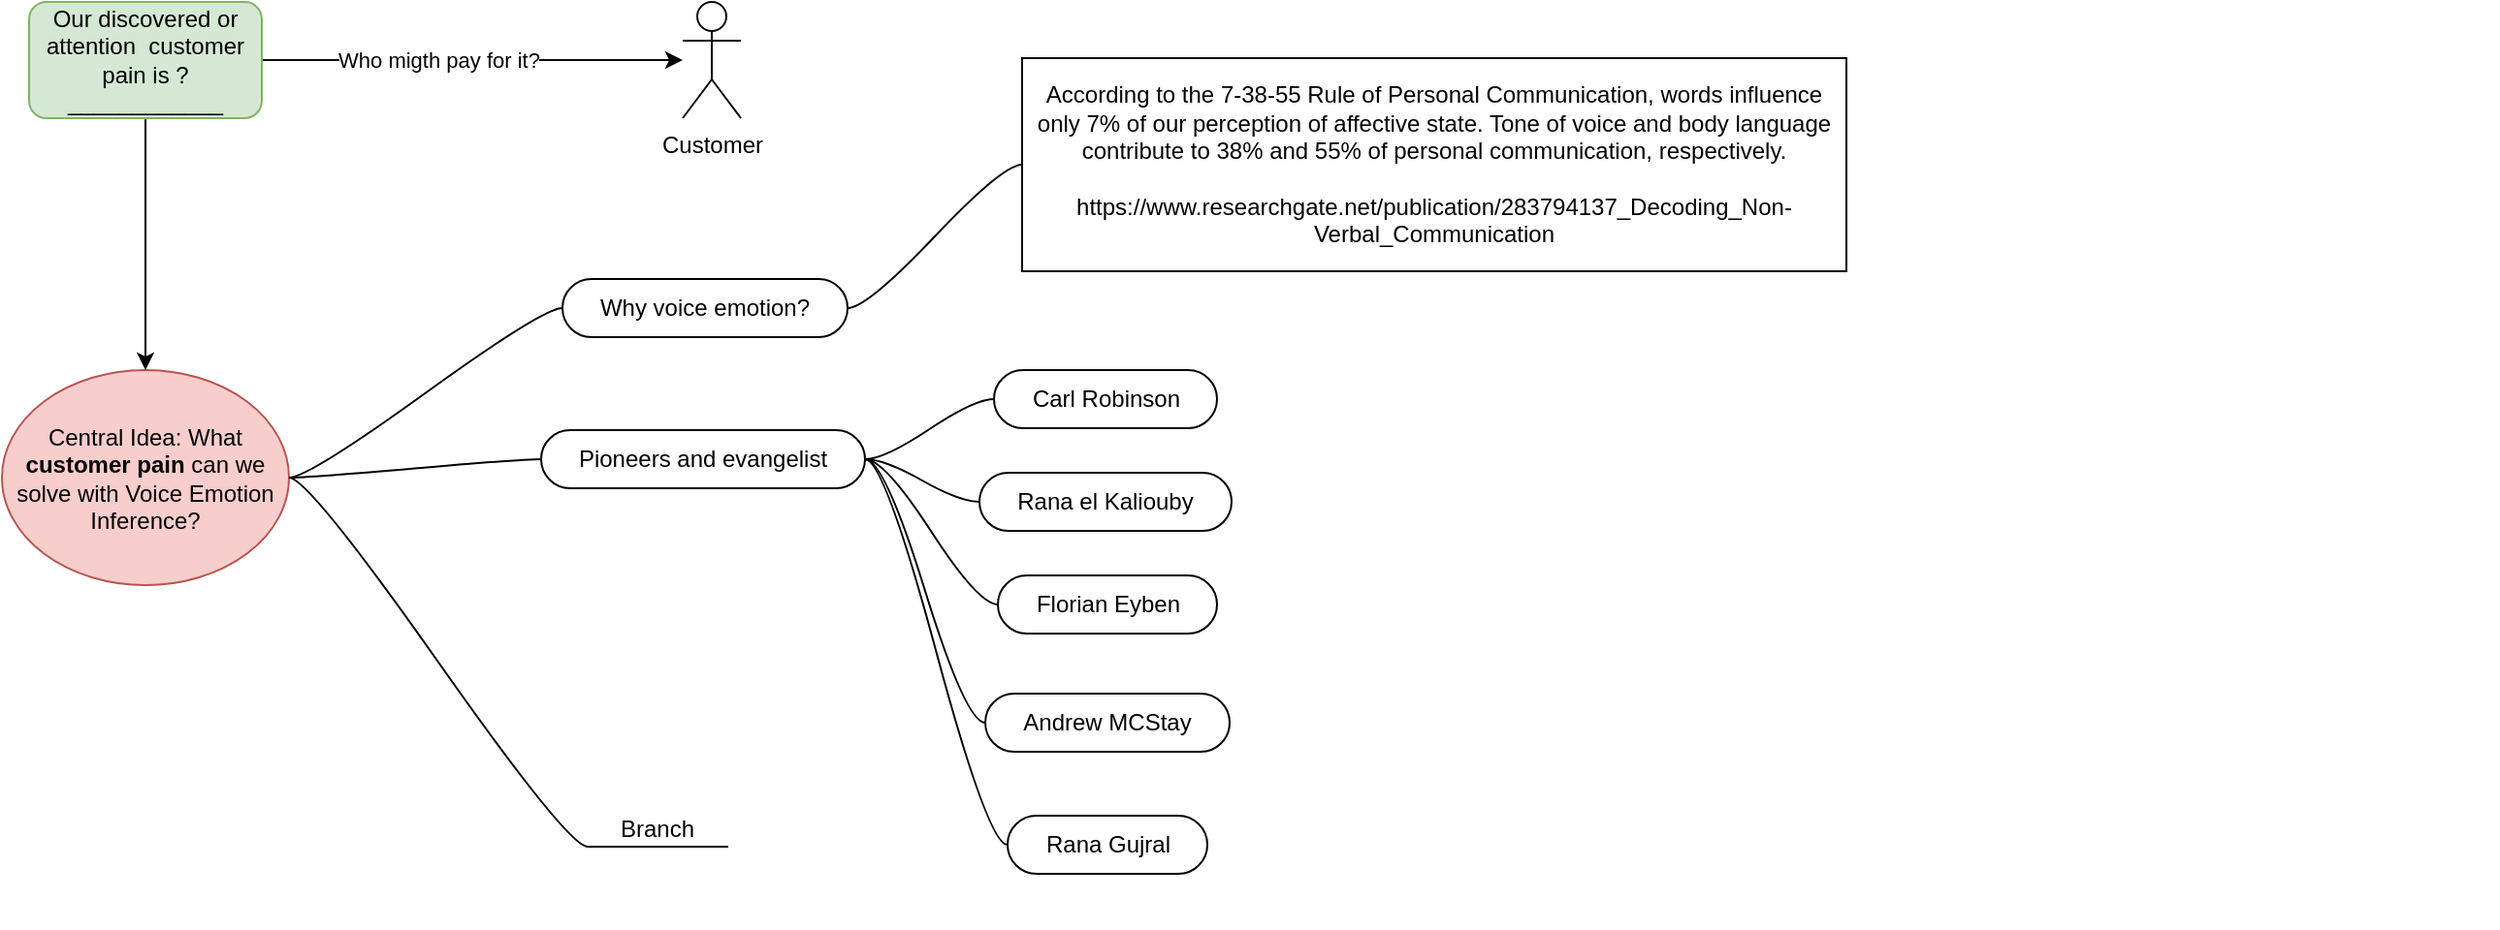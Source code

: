 <mxfile version="20.8.23" type="device"><diagram name="Page-1" id="-_rnX1O6vm8Izhrkkn8P"><mxGraphModel dx="1080" dy="648" grid="0" gridSize="10" guides="1" tooltips="1" connect="1" arrows="1" fold="1" page="1" pageScale="1" pageWidth="1169" pageHeight="827" math="0" shadow="0"><root><mxCell id="0"/><mxCell id="1" parent="0"/><mxCell id="-ORlsQFbIjHmuIFInHwR-46" value="" style="swimlane;startSize=20;horizontal=1;containerType=tree;strokeColor=none;fillColor=default;" vertex="1" parent="1"><mxGeometry x="89" y="205" width="1273" height="334" as="geometry"/></mxCell><mxCell id="-ORlsQFbIjHmuIFInHwR-47" value="" style="edgeStyle=entityRelationEdgeStyle;startArrow=none;endArrow=none;segment=10;curved=1;sourcePerimeterSpacing=0;targetPerimeterSpacing=0;rounded=0;" edge="1" parent="-ORlsQFbIjHmuIFInHwR-46" source="-ORlsQFbIjHmuIFInHwR-51" target="-ORlsQFbIjHmuIFInHwR-52"><mxGeometry relative="1" as="geometry"/></mxCell><mxCell id="-ORlsQFbIjHmuIFInHwR-48" value="" style="edgeStyle=entityRelationEdgeStyle;startArrow=none;endArrow=none;segment=10;curved=1;sourcePerimeterSpacing=0;targetPerimeterSpacing=0;rounded=0;" edge="1" parent="-ORlsQFbIjHmuIFInHwR-46" source="-ORlsQFbIjHmuIFInHwR-51" target="-ORlsQFbIjHmuIFInHwR-53"><mxGeometry relative="1" as="geometry"/></mxCell><mxCell id="-ORlsQFbIjHmuIFInHwR-51" value="Central Idea: What &lt;b&gt;customer pain&lt;/b&gt; can we solve with Voice Emotion Inference?" style="ellipse;whiteSpace=wrap;html=1;align=center;treeFolding=1;treeMoving=1;newEdgeStyle={&quot;edgeStyle&quot;:&quot;entityRelationEdgeStyle&quot;,&quot;startArrow&quot;:&quot;none&quot;,&quot;endArrow&quot;:&quot;none&quot;,&quot;segment&quot;:10,&quot;curved&quot;:1,&quot;sourcePerimeterSpacing&quot;:0,&quot;targetPerimeterSpacing&quot;:0};strokeColor=#b85450;fillColor=#f8cecc;" vertex="1" parent="-ORlsQFbIjHmuIFInHwR-46"><mxGeometry x="-14" y="46" width="148" height="111" as="geometry"/></mxCell><mxCell id="-ORlsQFbIjHmuIFInHwR-52" value="Why voice emotion?" style="whiteSpace=wrap;html=1;rounded=1;arcSize=50;align=center;verticalAlign=middle;strokeWidth=1;autosize=1;spacing=4;treeFolding=1;treeMoving=1;newEdgeStyle={&quot;edgeStyle&quot;:&quot;entityRelationEdgeStyle&quot;,&quot;startArrow&quot;:&quot;none&quot;,&quot;endArrow&quot;:&quot;none&quot;,&quot;segment&quot;:10,&quot;curved&quot;:1,&quot;sourcePerimeterSpacing&quot;:0,&quot;targetPerimeterSpacing&quot;:0};strokeColor=default;fillColor=default;" vertex="1" parent="-ORlsQFbIjHmuIFInHwR-46"><mxGeometry x="275" y="-1" width="147" height="30" as="geometry"/></mxCell><mxCell id="-ORlsQFbIjHmuIFInHwR-53" value="Branch" style="whiteSpace=wrap;html=1;shape=partialRectangle;top=0;left=0;bottom=1;right=0;points=[[0,1],[1,1]];fillColor=none;align=center;verticalAlign=bottom;routingCenterY=0.5;snapToPoint=1;autosize=1;treeFolding=1;treeMoving=1;newEdgeStyle={&quot;edgeStyle&quot;:&quot;entityRelationEdgeStyle&quot;,&quot;startArrow&quot;:&quot;none&quot;,&quot;endArrow&quot;:&quot;none&quot;,&quot;segment&quot;:10,&quot;curved&quot;:1,&quot;sourcePerimeterSpacing&quot;:0,&quot;targetPerimeterSpacing&quot;:0};strokeColor=default;" vertex="1" parent="-ORlsQFbIjHmuIFInHwR-46"><mxGeometry x="288" y="266" width="72" height="26" as="geometry"/></mxCell><mxCell id="-ORlsQFbIjHmuIFInHwR-73" value="" style="edgeStyle=entityRelationEdgeStyle;startArrow=none;endArrow=none;segment=10;curved=1;sourcePerimeterSpacing=0;targetPerimeterSpacing=0;rounded=0;" edge="1" target="-ORlsQFbIjHmuIFInHwR-74" source="-ORlsQFbIjHmuIFInHwR-52" parent="-ORlsQFbIjHmuIFInHwR-46"><mxGeometry relative="1" as="geometry"><mxPoint x="247" y="307" as="sourcePoint"/></mxGeometry></mxCell><mxCell id="-ORlsQFbIjHmuIFInHwR-74" value="According to the 7-38-55 Rule of Personal Communication, words influence only 7% of our perception of affective state. Tone of voice and body language contribute to 38% and 55% of personal communication, respectively.&lt;br&gt;&lt;br&gt;https://www.researchgate.net/publication/283794137_Decoding_Non-Verbal_Communication" style="whiteSpace=wrap;html=1;rounded=0;arcSize=50;align=center;verticalAlign=middle;strokeWidth=1;autosize=1;spacing=4;treeFolding=1;treeMoving=1;newEdgeStyle={&quot;edgeStyle&quot;:&quot;entityRelationEdgeStyle&quot;,&quot;startArrow&quot;:&quot;none&quot;,&quot;endArrow&quot;:&quot;none&quot;,&quot;segment&quot;:10,&quot;curved&quot;:1,&quot;sourcePerimeterSpacing&quot;:0,&quot;targetPerimeterSpacing&quot;:0};strokeColor=default;fillColor=default;" vertex="1" parent="-ORlsQFbIjHmuIFInHwR-46"><mxGeometry x="512" y="-115" width="425" height="110" as="geometry"/></mxCell><mxCell id="-ORlsQFbIjHmuIFInHwR-79" value="" style="edgeStyle=entityRelationEdgeStyle;startArrow=none;endArrow=none;segment=10;curved=1;sourcePerimeterSpacing=0;targetPerimeterSpacing=0;rounded=0;" edge="1" target="-ORlsQFbIjHmuIFInHwR-80" source="-ORlsQFbIjHmuIFInHwR-51" parent="-ORlsQFbIjHmuIFInHwR-46"><mxGeometry relative="1" as="geometry"><mxPoint x="247" y="307" as="sourcePoint"/></mxGeometry></mxCell><mxCell id="-ORlsQFbIjHmuIFInHwR-80" value="Pioneers and&amp;nbsp;evangelist" style="whiteSpace=wrap;html=1;rounded=1;arcSize=50;align=center;verticalAlign=middle;strokeWidth=1;autosize=1;spacing=4;treeFolding=1;treeMoving=1;newEdgeStyle={&quot;edgeStyle&quot;:&quot;entityRelationEdgeStyle&quot;,&quot;startArrow&quot;:&quot;none&quot;,&quot;endArrow&quot;:&quot;none&quot;,&quot;segment&quot;:10,&quot;curved&quot;:1,&quot;sourcePerimeterSpacing&quot;:0,&quot;targetPerimeterSpacing&quot;:0};strokeColor=default;fillColor=default;" vertex="1" parent="-ORlsQFbIjHmuIFInHwR-46"><mxGeometry x="264" y="77" width="167" height="30" as="geometry"/></mxCell><mxCell id="-ORlsQFbIjHmuIFInHwR-81" value="" style="edgeStyle=entityRelationEdgeStyle;startArrow=none;endArrow=none;segment=10;curved=1;sourcePerimeterSpacing=0;targetPerimeterSpacing=0;rounded=0;" edge="1" target="-ORlsQFbIjHmuIFInHwR-82" source="-ORlsQFbIjHmuIFInHwR-80" parent="-ORlsQFbIjHmuIFInHwR-46"><mxGeometry relative="1" as="geometry"><mxPoint x="247" y="307" as="sourcePoint"/></mxGeometry></mxCell><mxCell id="-ORlsQFbIjHmuIFInHwR-82" value="Carl Robinson" style="whiteSpace=wrap;html=1;rounded=1;arcSize=50;align=center;verticalAlign=middle;strokeWidth=1;autosize=1;spacing=4;treeFolding=1;treeMoving=1;newEdgeStyle={&quot;edgeStyle&quot;:&quot;entityRelationEdgeStyle&quot;,&quot;startArrow&quot;:&quot;none&quot;,&quot;endArrow&quot;:&quot;none&quot;,&quot;segment&quot;:10,&quot;curved&quot;:1,&quot;sourcePerimeterSpacing&quot;:0,&quot;targetPerimeterSpacing&quot;:0};strokeColor=default;fillColor=default;" vertex="1" parent="-ORlsQFbIjHmuIFInHwR-46"><mxGeometry x="497.5" y="46" width="115" height="30" as="geometry"/></mxCell><mxCell id="-ORlsQFbIjHmuIFInHwR-83" value="" style="edgeStyle=entityRelationEdgeStyle;startArrow=none;endArrow=none;segment=10;curved=1;sourcePerimeterSpacing=0;targetPerimeterSpacing=0;rounded=0;" edge="1" target="-ORlsQFbIjHmuIFInHwR-84" source="-ORlsQFbIjHmuIFInHwR-80" parent="-ORlsQFbIjHmuIFInHwR-46"><mxGeometry relative="1" as="geometry"><mxPoint x="520" y="297" as="sourcePoint"/></mxGeometry></mxCell><mxCell id="-ORlsQFbIjHmuIFInHwR-84" value="Rana el Kaliouby" style="whiteSpace=wrap;html=1;rounded=1;arcSize=50;align=center;verticalAlign=middle;strokeWidth=1;autosize=1;spacing=4;treeFolding=1;treeMoving=1;newEdgeStyle={&quot;edgeStyle&quot;:&quot;entityRelationEdgeStyle&quot;,&quot;startArrow&quot;:&quot;none&quot;,&quot;endArrow&quot;:&quot;none&quot;,&quot;segment&quot;:10,&quot;curved&quot;:1,&quot;sourcePerimeterSpacing&quot;:0,&quot;targetPerimeterSpacing&quot;:0};strokeColor=default;fillColor=default;" vertex="1" parent="-ORlsQFbIjHmuIFInHwR-46"><mxGeometry x="490" y="99" width="130" height="30" as="geometry"/></mxCell><mxCell id="-ORlsQFbIjHmuIFInHwR-85" value="" style="edgeStyle=entityRelationEdgeStyle;startArrow=none;endArrow=none;segment=10;curved=1;sourcePerimeterSpacing=0;targetPerimeterSpacing=0;rounded=0;" edge="1" target="-ORlsQFbIjHmuIFInHwR-86" source="-ORlsQFbIjHmuIFInHwR-80" parent="-ORlsQFbIjHmuIFInHwR-46"><mxGeometry relative="1" as="geometry"><mxPoint x="520" y="297" as="sourcePoint"/></mxGeometry></mxCell><mxCell id="-ORlsQFbIjHmuIFInHwR-86" value="Florian Eyben" style="whiteSpace=wrap;html=1;rounded=1;arcSize=50;align=center;verticalAlign=middle;strokeWidth=1;autosize=1;spacing=4;treeFolding=1;treeMoving=1;newEdgeStyle={&quot;edgeStyle&quot;:&quot;entityRelationEdgeStyle&quot;,&quot;startArrow&quot;:&quot;none&quot;,&quot;endArrow&quot;:&quot;none&quot;,&quot;segment&quot;:10,&quot;curved&quot;:1,&quot;sourcePerimeterSpacing&quot;:0,&quot;targetPerimeterSpacing&quot;:0};strokeColor=default;fillColor=default;" vertex="1" parent="-ORlsQFbIjHmuIFInHwR-46"><mxGeometry x="499.5" y="152" width="113" height="30" as="geometry"/></mxCell><mxCell id="-ORlsQFbIjHmuIFInHwR-87" value="" style="edgeStyle=entityRelationEdgeStyle;startArrow=none;endArrow=none;segment=10;curved=1;sourcePerimeterSpacing=0;targetPerimeterSpacing=0;rounded=0;" edge="1" target="-ORlsQFbIjHmuIFInHwR-88" source="-ORlsQFbIjHmuIFInHwR-80" parent="-ORlsQFbIjHmuIFInHwR-46"><mxGeometry relative="1" as="geometry"><mxPoint x="520" y="297" as="sourcePoint"/></mxGeometry></mxCell><mxCell id="-ORlsQFbIjHmuIFInHwR-88" value="Andrew MCStay" style="whiteSpace=wrap;html=1;rounded=1;arcSize=50;align=center;verticalAlign=middle;strokeWidth=1;autosize=1;spacing=4;treeFolding=1;treeMoving=1;newEdgeStyle={&quot;edgeStyle&quot;:&quot;entityRelationEdgeStyle&quot;,&quot;startArrow&quot;:&quot;none&quot;,&quot;endArrow&quot;:&quot;none&quot;,&quot;segment&quot;:10,&quot;curved&quot;:1,&quot;sourcePerimeterSpacing&quot;:0,&quot;targetPerimeterSpacing&quot;:0};strokeColor=default;fillColor=default;" vertex="1" parent="-ORlsQFbIjHmuIFInHwR-46"><mxGeometry x="493" y="213" width="126" height="30" as="geometry"/></mxCell><mxCell id="-ORlsQFbIjHmuIFInHwR-89" value="" style="edgeStyle=entityRelationEdgeStyle;startArrow=none;endArrow=none;segment=10;curved=1;sourcePerimeterSpacing=0;targetPerimeterSpacing=0;rounded=0;" edge="1" target="-ORlsQFbIjHmuIFInHwR-90" source="-ORlsQFbIjHmuIFInHwR-80" parent="-ORlsQFbIjHmuIFInHwR-46"><mxGeometry relative="1" as="geometry"><mxPoint x="520" y="297" as="sourcePoint"/></mxGeometry></mxCell><mxCell id="-ORlsQFbIjHmuIFInHwR-90" value="Rana Gujral" style="whiteSpace=wrap;html=1;rounded=1;arcSize=50;align=center;verticalAlign=middle;strokeWidth=1;autosize=1;spacing=4;treeFolding=1;treeMoving=1;newEdgeStyle={&quot;edgeStyle&quot;:&quot;entityRelationEdgeStyle&quot;,&quot;startArrow&quot;:&quot;none&quot;,&quot;endArrow&quot;:&quot;none&quot;,&quot;segment&quot;:10,&quot;curved&quot;:1,&quot;sourcePerimeterSpacing&quot;:0,&quot;targetPerimeterSpacing&quot;:0};strokeColor=default;fillColor=default;" vertex="1" parent="-ORlsQFbIjHmuIFInHwR-46"><mxGeometry x="504.5" y="276" width="103" height="30" as="geometry"/></mxCell><mxCell id="-ORlsQFbIjHmuIFInHwR-56" value="Customer" style="shape=umlActor;verticalLabelPosition=bottom;verticalAlign=top;html=1;outlineConnect=0;strokeColor=default;fillColor=default;" vertex="1" parent="1"><mxGeometry x="426" y="61" width="30" height="60" as="geometry"/></mxCell><mxCell id="-ORlsQFbIjHmuIFInHwR-65" style="edgeStyle=orthogonalEdgeStyle;rounded=0;orthogonalLoop=1;jettySize=auto;html=1;exitX=1;exitY=0.5;exitDx=0;exitDy=0;" edge="1" parent="1" source="-ORlsQFbIjHmuIFInHwR-57" target="-ORlsQFbIjHmuIFInHwR-56"><mxGeometry relative="1" as="geometry"/></mxCell><mxCell id="-ORlsQFbIjHmuIFInHwR-66" value="Who migth pay for it?" style="edgeLabel;html=1;align=center;verticalAlign=middle;resizable=0;points=[];" vertex="1" connectable="0" parent="-ORlsQFbIjHmuIFInHwR-65"><mxGeometry x="-0.163" relative="1" as="geometry"><mxPoint as="offset"/></mxGeometry></mxCell><mxCell id="-ORlsQFbIjHmuIFInHwR-69" style="edgeStyle=orthogonalEdgeStyle;rounded=0;orthogonalLoop=1;jettySize=auto;html=1;entryX=0.5;entryY=0;entryDx=0;entryDy=0;" edge="1" parent="1" source="-ORlsQFbIjHmuIFInHwR-57" target="-ORlsQFbIjHmuIFInHwR-51"><mxGeometry relative="1" as="geometry"/></mxCell><mxCell id="-ORlsQFbIjHmuIFInHwR-57" value="Our discovered or attention&amp;nbsp; customer pain is ? ____________" style="rounded=1;whiteSpace=wrap;html=1;strokeColor=#82b366;fillColor=#d5e8d4;" vertex="1" parent="1"><mxGeometry x="89" y="61" width="120" height="60" as="geometry"/></mxCell></root></mxGraphModel></diagram></mxfile>